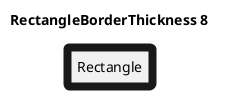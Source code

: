 @startuml
'!include ../../../plantuml-styles/plantuml-ae-skinparam-ex.iuml

skinparam RectangleBorderThickness 8

title RectangleBorderThickness 8

rectangle Rectangle
@enduml